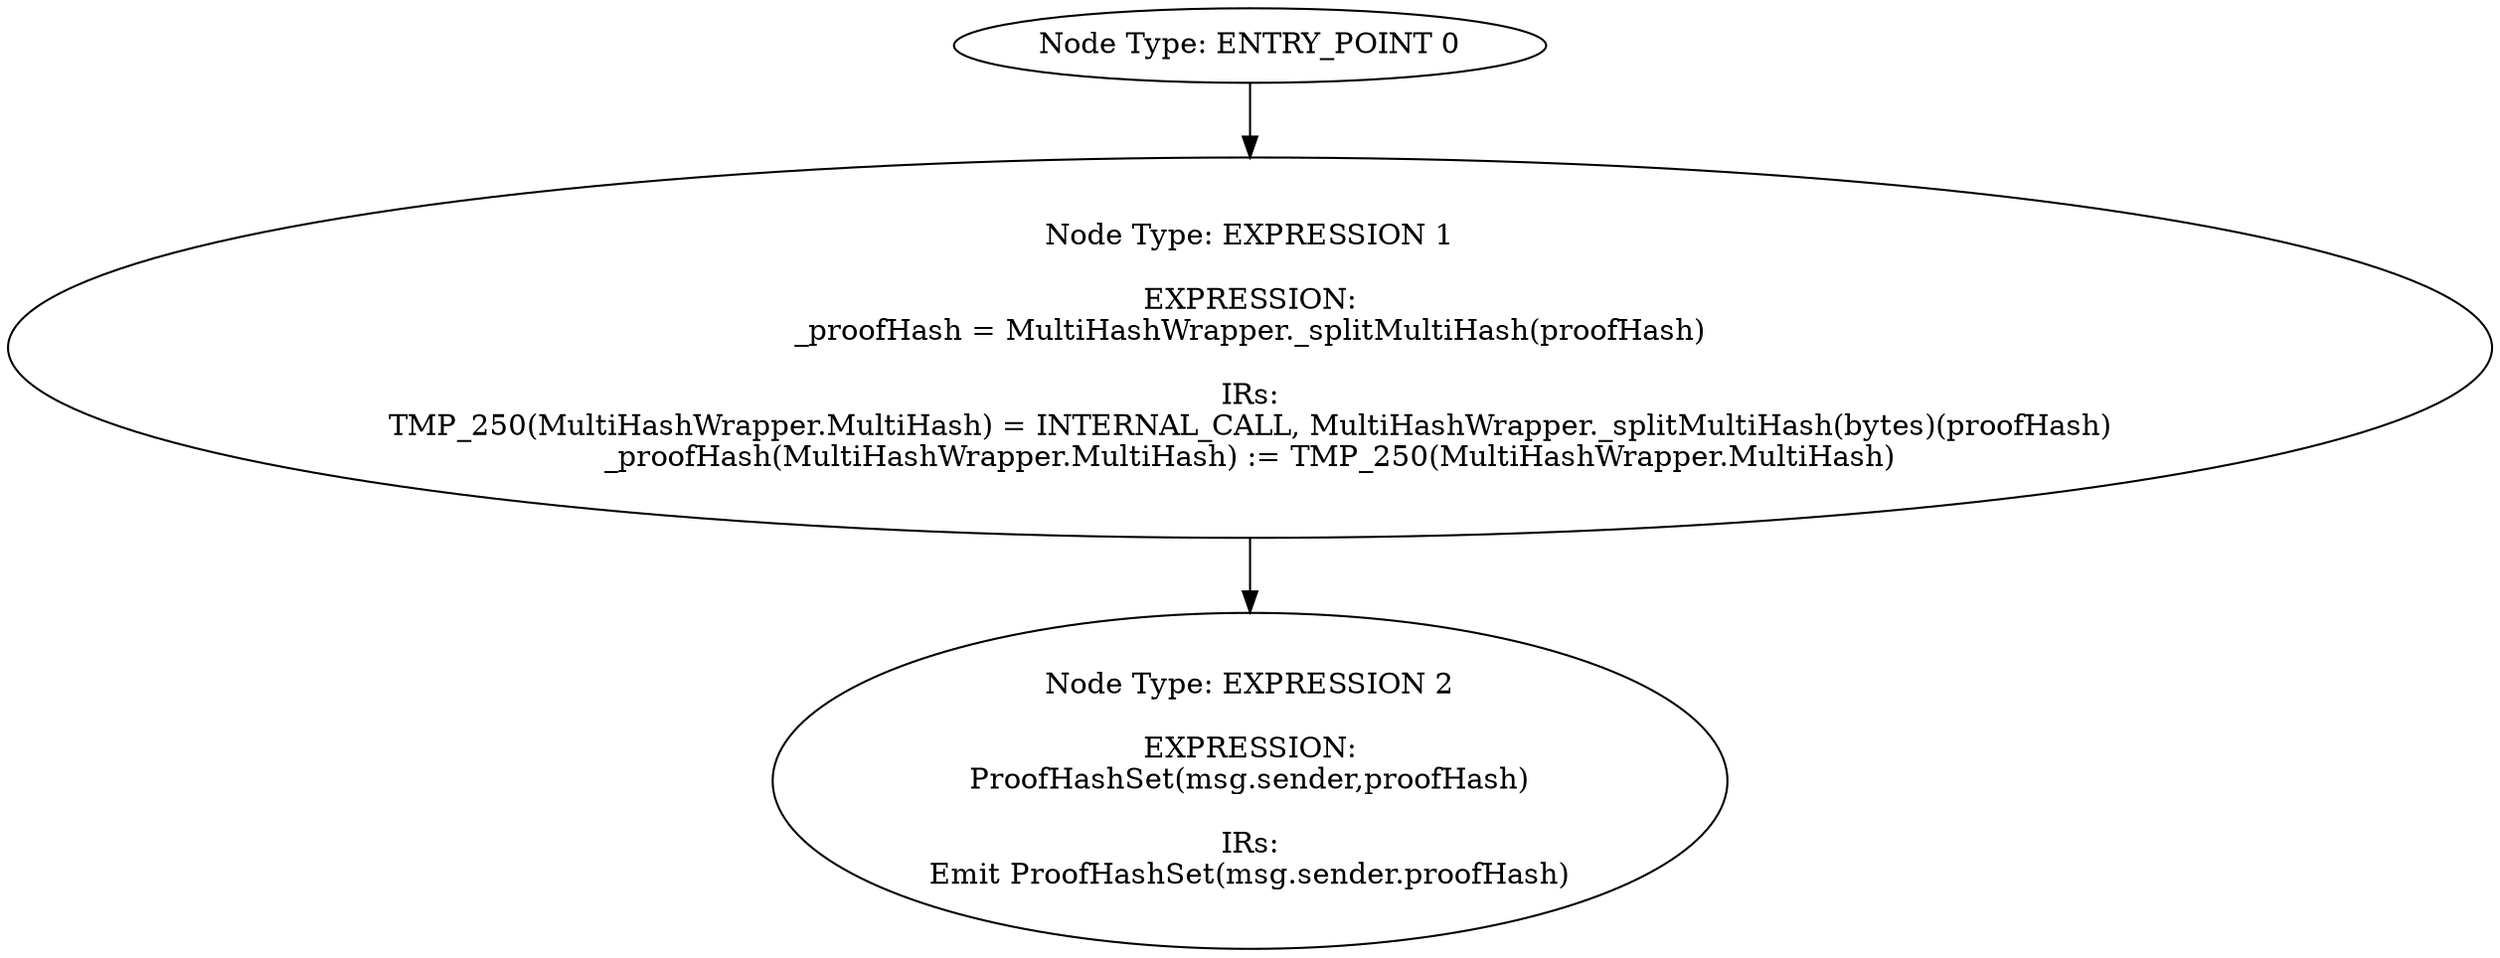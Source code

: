 digraph{
0[label="Node Type: ENTRY_POINT 0
"];
0->1;
1[label="Node Type: EXPRESSION 1

EXPRESSION:
_proofHash = MultiHashWrapper._splitMultiHash(proofHash)

IRs:
TMP_250(MultiHashWrapper.MultiHash) = INTERNAL_CALL, MultiHashWrapper._splitMultiHash(bytes)(proofHash)
_proofHash(MultiHashWrapper.MultiHash) := TMP_250(MultiHashWrapper.MultiHash)"];
1->2;
2[label="Node Type: EXPRESSION 2

EXPRESSION:
ProofHashSet(msg.sender,proofHash)

IRs:
Emit ProofHashSet(msg.sender.proofHash)"];
}
